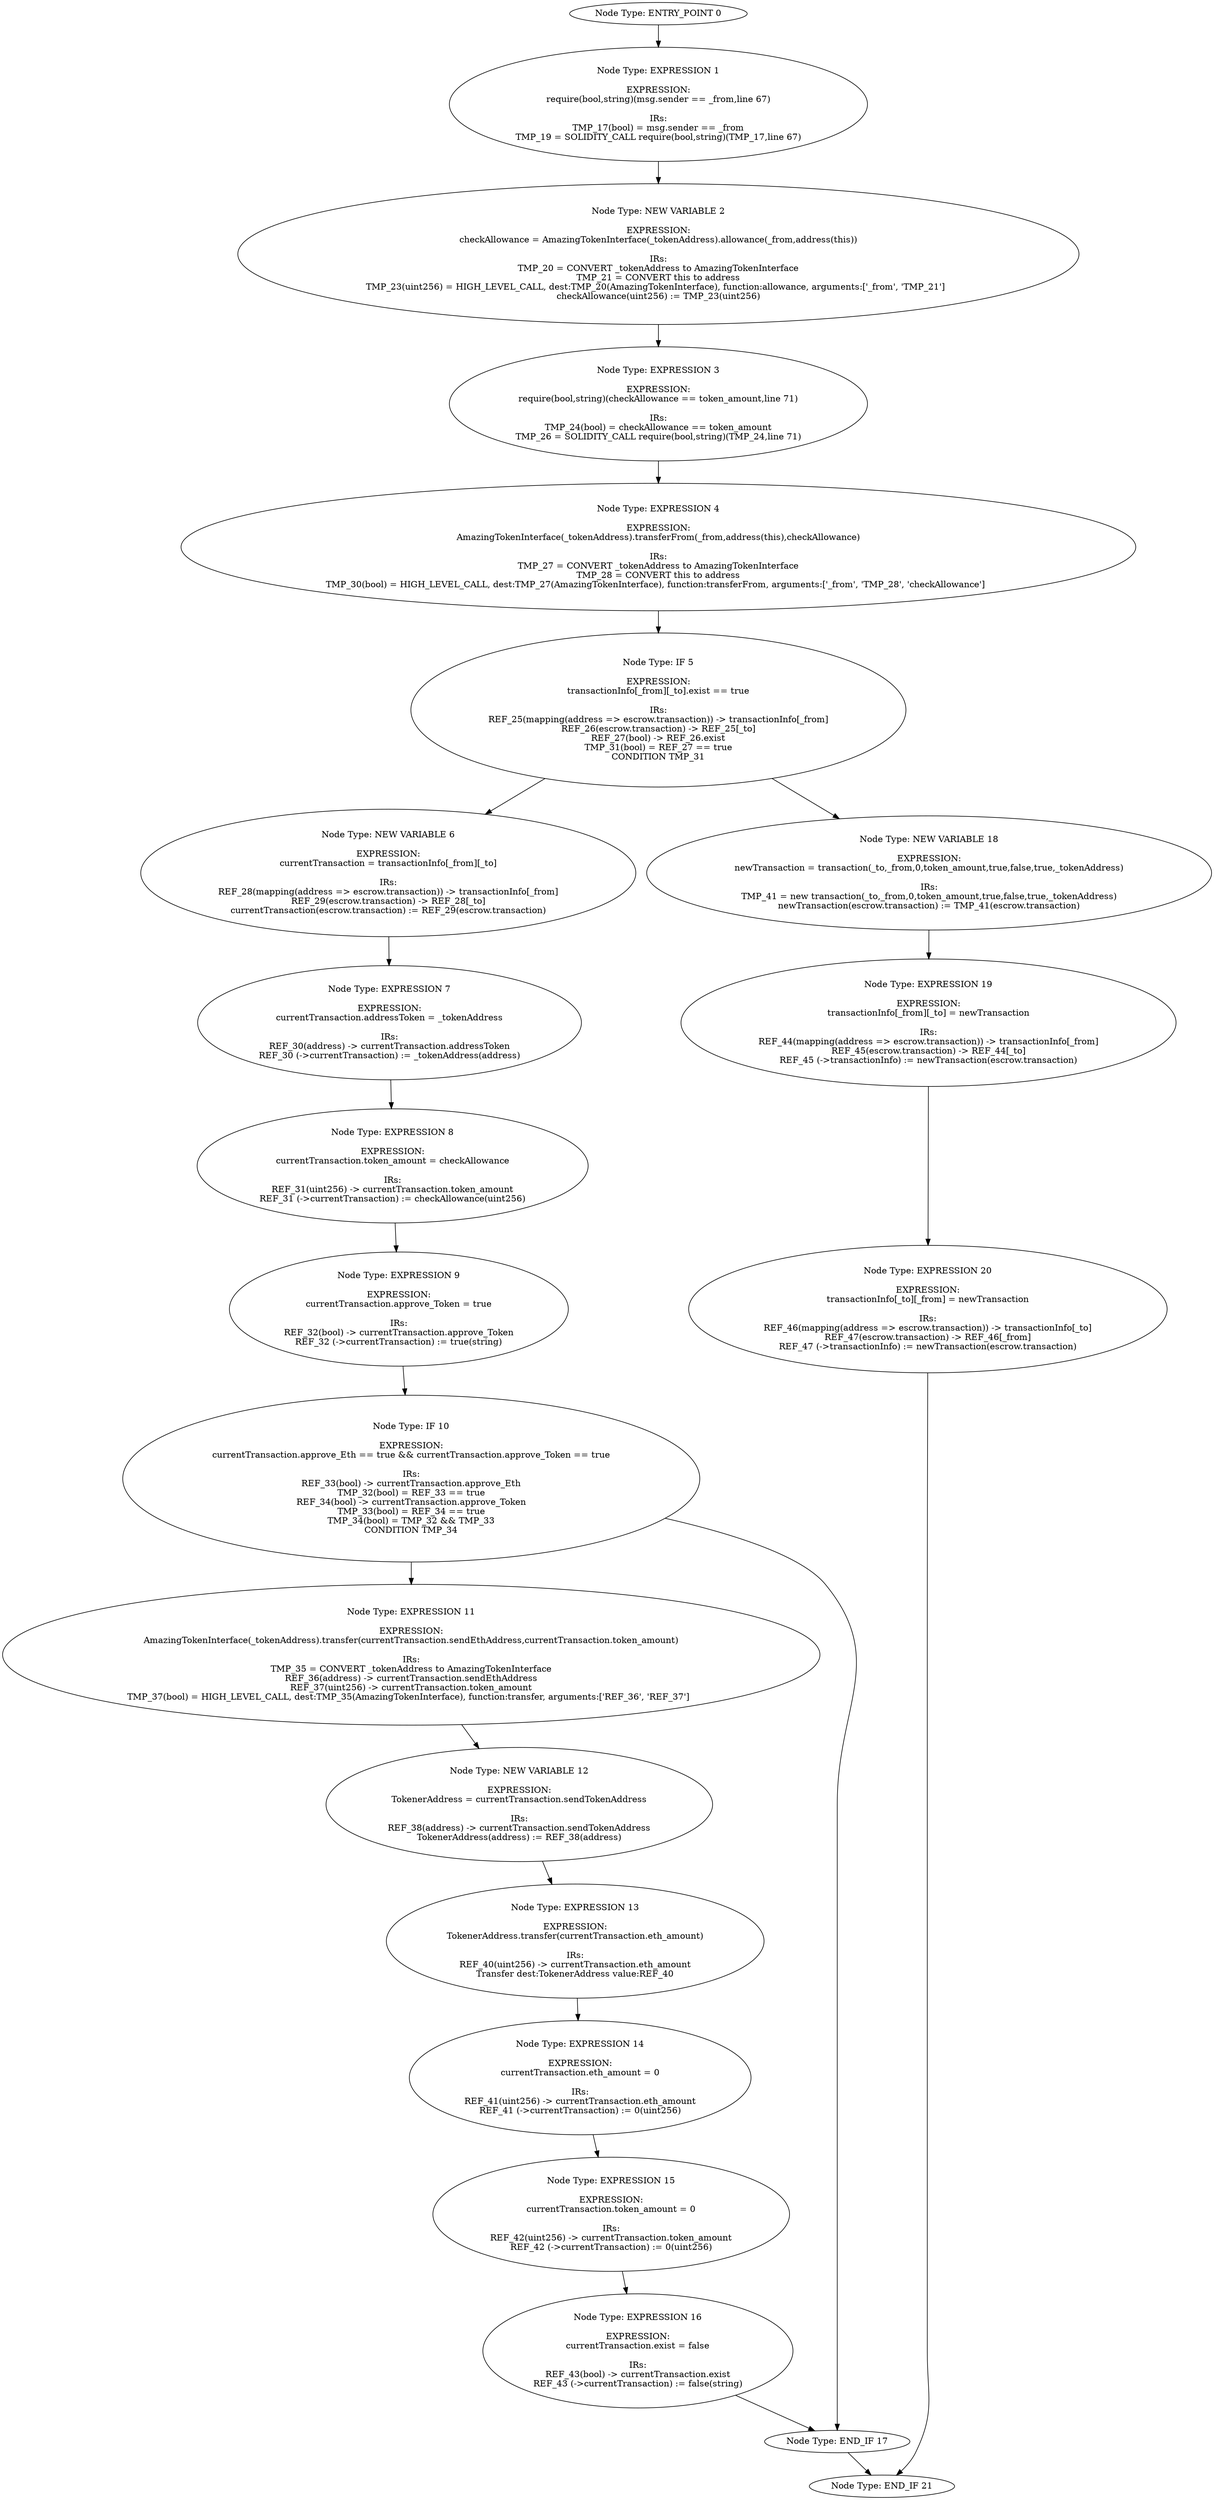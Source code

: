 digraph{
0[label="Node Type: ENTRY_POINT 0
"];
0->1;
1[label="Node Type: EXPRESSION 1

EXPRESSION:
require(bool,string)(msg.sender == _from,line 67)

IRs:
TMP_17(bool) = msg.sender == _from
TMP_19 = SOLIDITY_CALL require(bool,string)(TMP_17,line 67)"];
1->2;
2[label="Node Type: NEW VARIABLE 2

EXPRESSION:
checkAllowance = AmazingTokenInterface(_tokenAddress).allowance(_from,address(this))

IRs:
TMP_20 = CONVERT _tokenAddress to AmazingTokenInterface
TMP_21 = CONVERT this to address
TMP_23(uint256) = HIGH_LEVEL_CALL, dest:TMP_20(AmazingTokenInterface), function:allowance, arguments:['_from', 'TMP_21']  
checkAllowance(uint256) := TMP_23(uint256)"];
2->3;
3[label="Node Type: EXPRESSION 3

EXPRESSION:
require(bool,string)(checkAllowance == token_amount,line 71)

IRs:
TMP_24(bool) = checkAllowance == token_amount
TMP_26 = SOLIDITY_CALL require(bool,string)(TMP_24,line 71)"];
3->4;
4[label="Node Type: EXPRESSION 4

EXPRESSION:
AmazingTokenInterface(_tokenAddress).transferFrom(_from,address(this),checkAllowance)

IRs:
TMP_27 = CONVERT _tokenAddress to AmazingTokenInterface
TMP_28 = CONVERT this to address
TMP_30(bool) = HIGH_LEVEL_CALL, dest:TMP_27(AmazingTokenInterface), function:transferFrom, arguments:['_from', 'TMP_28', 'checkAllowance']  "];
4->5;
5[label="Node Type: IF 5

EXPRESSION:
transactionInfo[_from][_to].exist == true

IRs:
REF_25(mapping(address => escrow.transaction)) -> transactionInfo[_from]
REF_26(escrow.transaction) -> REF_25[_to]
REF_27(bool) -> REF_26.exist
TMP_31(bool) = REF_27 == true
CONDITION TMP_31"];
5->6;
5->18;
6[label="Node Type: NEW VARIABLE 6

EXPRESSION:
currentTransaction = transactionInfo[_from][_to]

IRs:
REF_28(mapping(address => escrow.transaction)) -> transactionInfo[_from]
REF_29(escrow.transaction) -> REF_28[_to]
currentTransaction(escrow.transaction) := REF_29(escrow.transaction)"];
6->7;
7[label="Node Type: EXPRESSION 7

EXPRESSION:
currentTransaction.addressToken = _tokenAddress

IRs:
REF_30(address) -> currentTransaction.addressToken
REF_30 (->currentTransaction) := _tokenAddress(address)"];
7->8;
8[label="Node Type: EXPRESSION 8

EXPRESSION:
currentTransaction.token_amount = checkAllowance

IRs:
REF_31(uint256) -> currentTransaction.token_amount
REF_31 (->currentTransaction) := checkAllowance(uint256)"];
8->9;
9[label="Node Type: EXPRESSION 9

EXPRESSION:
currentTransaction.approve_Token = true

IRs:
REF_32(bool) -> currentTransaction.approve_Token
REF_32 (->currentTransaction) := true(string)"];
9->10;
10[label="Node Type: IF 10

EXPRESSION:
currentTransaction.approve_Eth == true && currentTransaction.approve_Token == true

IRs:
REF_33(bool) -> currentTransaction.approve_Eth
TMP_32(bool) = REF_33 == true
REF_34(bool) -> currentTransaction.approve_Token
TMP_33(bool) = REF_34 == true
TMP_34(bool) = TMP_32 && TMP_33
CONDITION TMP_34"];
10->11;
10->17;
11[label="Node Type: EXPRESSION 11

EXPRESSION:
AmazingTokenInterface(_tokenAddress).transfer(currentTransaction.sendEthAddress,currentTransaction.token_amount)

IRs:
TMP_35 = CONVERT _tokenAddress to AmazingTokenInterface
REF_36(address) -> currentTransaction.sendEthAddress
REF_37(uint256) -> currentTransaction.token_amount
TMP_37(bool) = HIGH_LEVEL_CALL, dest:TMP_35(AmazingTokenInterface), function:transfer, arguments:['REF_36', 'REF_37']  "];
11->12;
12[label="Node Type: NEW VARIABLE 12

EXPRESSION:
TokenerAddress = currentTransaction.sendTokenAddress

IRs:
REF_38(address) -> currentTransaction.sendTokenAddress
TokenerAddress(address) := REF_38(address)"];
12->13;
13[label="Node Type: EXPRESSION 13

EXPRESSION:
TokenerAddress.transfer(currentTransaction.eth_amount)

IRs:
REF_40(uint256) -> currentTransaction.eth_amount
Transfer dest:TokenerAddress value:REF_40"];
13->14;
14[label="Node Type: EXPRESSION 14

EXPRESSION:
currentTransaction.eth_amount = 0

IRs:
REF_41(uint256) -> currentTransaction.eth_amount
REF_41 (->currentTransaction) := 0(uint256)"];
14->15;
15[label="Node Type: EXPRESSION 15

EXPRESSION:
currentTransaction.token_amount = 0

IRs:
REF_42(uint256) -> currentTransaction.token_amount
REF_42 (->currentTransaction) := 0(uint256)"];
15->16;
16[label="Node Type: EXPRESSION 16

EXPRESSION:
currentTransaction.exist = false

IRs:
REF_43(bool) -> currentTransaction.exist
REF_43 (->currentTransaction) := false(string)"];
16->17;
17[label="Node Type: END_IF 17
"];
17->21;
18[label="Node Type: NEW VARIABLE 18

EXPRESSION:
newTransaction = transaction(_to,_from,0,token_amount,true,false,true,_tokenAddress)

IRs:
TMP_41 = new transaction(_to,_from,0,token_amount,true,false,true,_tokenAddress)
newTransaction(escrow.transaction) := TMP_41(escrow.transaction)"];
18->19;
19[label="Node Type: EXPRESSION 19

EXPRESSION:
transactionInfo[_from][_to] = newTransaction

IRs:
REF_44(mapping(address => escrow.transaction)) -> transactionInfo[_from]
REF_45(escrow.transaction) -> REF_44[_to]
REF_45 (->transactionInfo) := newTransaction(escrow.transaction)"];
19->20;
20[label="Node Type: EXPRESSION 20

EXPRESSION:
transactionInfo[_to][_from] = newTransaction

IRs:
REF_46(mapping(address => escrow.transaction)) -> transactionInfo[_to]
REF_47(escrow.transaction) -> REF_46[_from]
REF_47 (->transactionInfo) := newTransaction(escrow.transaction)"];
20->21;
21[label="Node Type: END_IF 21
"];
}
